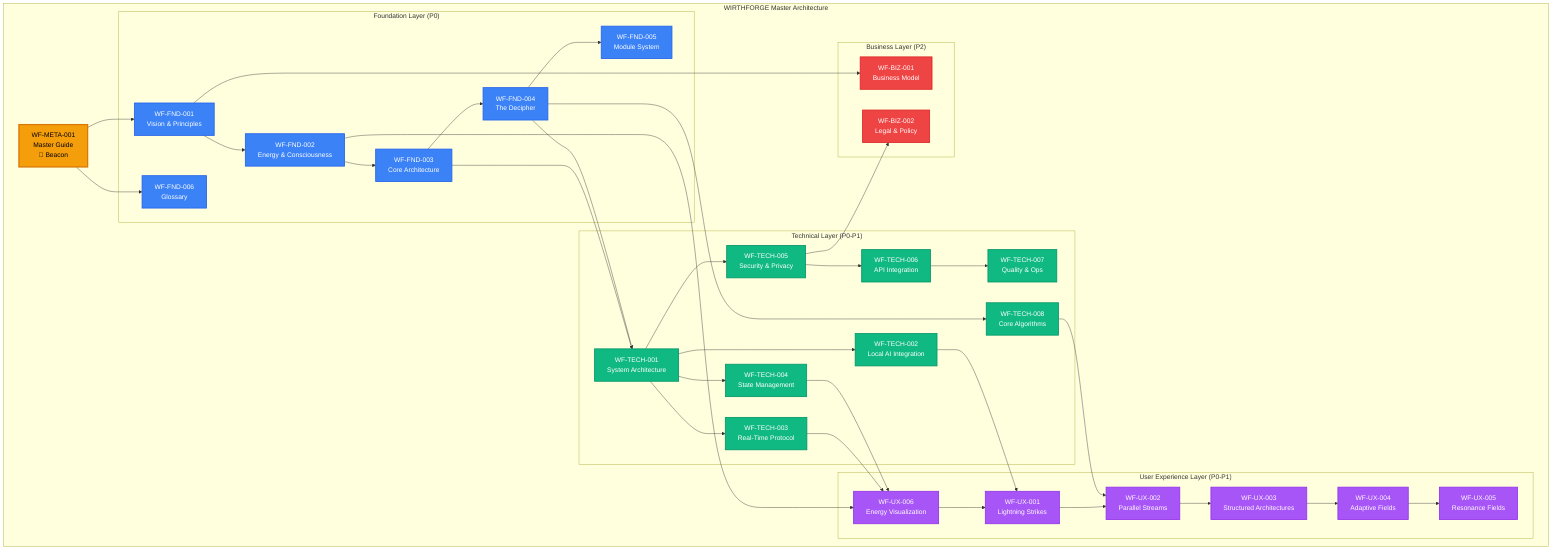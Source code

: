 graph TB
    subgraph "WIRTHFORGE Master Architecture"
        META[WF-META-001<br/>Master Guide<br/>🧬 Beacon]
        
        subgraph "Foundation Layer (P0)"
            FND1[WF-FND-001<br/>Vision & Principles]
            FND2[WF-FND-002<br/>Energy & Consciousness]
            FND3[WF-FND-003<br/>Core Architecture]
            FND4[WF-FND-004<br/>The Decipher]
            FND5[WF-FND-005<br/>Module System]
            FND6[WF-FND-006<br/>Glossary]
        end
        
        subgraph "Technical Layer (P0-P1)"
            TECH1[WF-TECH-001<br/>System Architecture]
            TECH2[WF-TECH-002<br/>Local AI Integration]
            TECH3[WF-TECH-003<br/>Real-Time Protocol]
            TECH4[WF-TECH-004<br/>State Management]
            TECH5[WF-TECH-005<br/>Security & Privacy]
            TECH6[WF-TECH-006<br/>API Integration]
            TECH7[WF-TECH-007<br/>Quality & Ops]
            TECH8[WF-TECH-008<br/>Core Algorithms]
        end
        
        subgraph "User Experience Layer (P0-P1)"
            UX6[WF-UX-006<br/>Energy Visualization]
            UX1[WF-UX-001<br/>Lightning Strikes]
            UX2[WF-UX-002<br/>Parallel Streams]
            UX3[WF-UX-003<br/>Structured Architectures]
            UX4[WF-UX-004<br/>Adaptive Fields]
            UX5[WF-UX-005<br/>Resonance Fields]
        end
        
        subgraph "Business Layer (P2)"
            BIZ1[WF-BIZ-001<br/>Business Model]
            BIZ2[WF-BIZ-002<br/>Legal & Policy]
        end
    end
    
    %% Primary Dependencies
    META --> FND1
    META --> FND6
    FND1 --> FND2
    FND2 --> FND3
    FND3 --> FND4
    FND4 --> FND5
    
    %% Tech Dependencies
    FND3 --> TECH1
    FND4 --> TECH1
    TECH1 --> TECH2
    TECH1 --> TECH3
    TECH1 --> TECH4
    TECH1 --> TECH5
    TECH5 --> TECH6
    TECH6 --> TECH7
    FND4 --> TECH8
    
    %% UX Dependencies
    FND2 --> UX6
    TECH3 --> UX6
    TECH4 --> UX6
    UX6 --> UX1
    TECH2 --> UX1
    UX1 --> UX2
    TECH8 --> UX2
    UX2 --> UX3
    UX3 --> UX4
    UX4 --> UX5
    
    %% Business Dependencies
    FND1 --> BIZ1
    TECH5 --> BIZ2
    
    %% Styling
    classDef meta fill:#f59e0b,stroke:#d97706,stroke-width:3px,color:#000
    classDef foundation fill:#3b82f6,stroke:#2563eb,stroke-width:2px,color:#fff
    classDef tech fill:#10b981,stroke:#059669,stroke-width:2px,color:#fff
    classDef ux fill:#a855f7,stroke:#9333ea,stroke-width:2px,color:#fff
    classDef biz fill:#ef4444,stroke:#dc2626,stroke-width:2px,color:#fff
    
    class META meta
    class FND1,FND2,FND3,FND4,FND5,FND6 foundation
    class TECH1,TECH2,TECH3,TECH4,TECH5,TECH6,TECH7,TECH8 tech
    class UX1,UX2,UX3,UX4,UX5,UX6 ux
    class BIZ1,BIZ2 biz